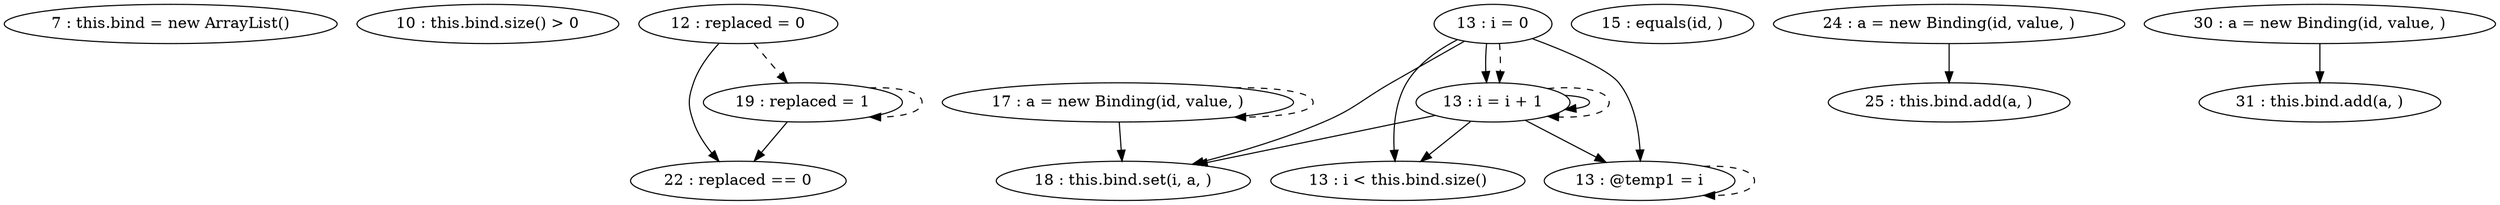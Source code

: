 digraph G {
"7 : this.bind = new ArrayList()"
"10 : this.bind.size() > 0"
"12 : replaced = 0"
"12 : replaced = 0" -> "22 : replaced == 0"
"12 : replaced = 0" -> "19 : replaced = 1" [style=dashed]
"13 : i = 0"
"13 : i = 0" -> "13 : @temp1 = i"
"13 : i = 0" -> "13 : i < this.bind.size()"
"13 : i = 0" -> "18 : this.bind.set(i, a, )"
"13 : i = 0" -> "13 : i = i + 1"
"13 : i = 0" -> "13 : i = i + 1" [style=dashed]
"13 : i < this.bind.size()"
"15 : equals(id, )"
"22 : replaced == 0"
"17 : a = new Binding(id, value, )"
"17 : a = new Binding(id, value, )" -> "18 : this.bind.set(i, a, )"
"17 : a = new Binding(id, value, )" -> "17 : a = new Binding(id, value, )" [style=dashed]
"18 : this.bind.set(i, a, )"
"19 : replaced = 1"
"19 : replaced = 1" -> "22 : replaced == 0"
"19 : replaced = 1" -> "19 : replaced = 1" [style=dashed]
"13 : @temp1 = i"
"13 : @temp1 = i" -> "13 : @temp1 = i" [style=dashed]
"13 : i = i + 1"
"13 : i = i + 1" -> "13 : @temp1 = i"
"13 : i = i + 1" -> "13 : i < this.bind.size()"
"13 : i = i + 1" -> "18 : this.bind.set(i, a, )"
"13 : i = i + 1" -> "13 : i = i + 1"
"13 : i = i + 1" -> "13 : i = i + 1" [style=dashed]
"24 : a = new Binding(id, value, )"
"24 : a = new Binding(id, value, )" -> "25 : this.bind.add(a, )"
"25 : this.bind.add(a, )"
"30 : a = new Binding(id, value, )"
"30 : a = new Binding(id, value, )" -> "31 : this.bind.add(a, )"
"31 : this.bind.add(a, )"
}